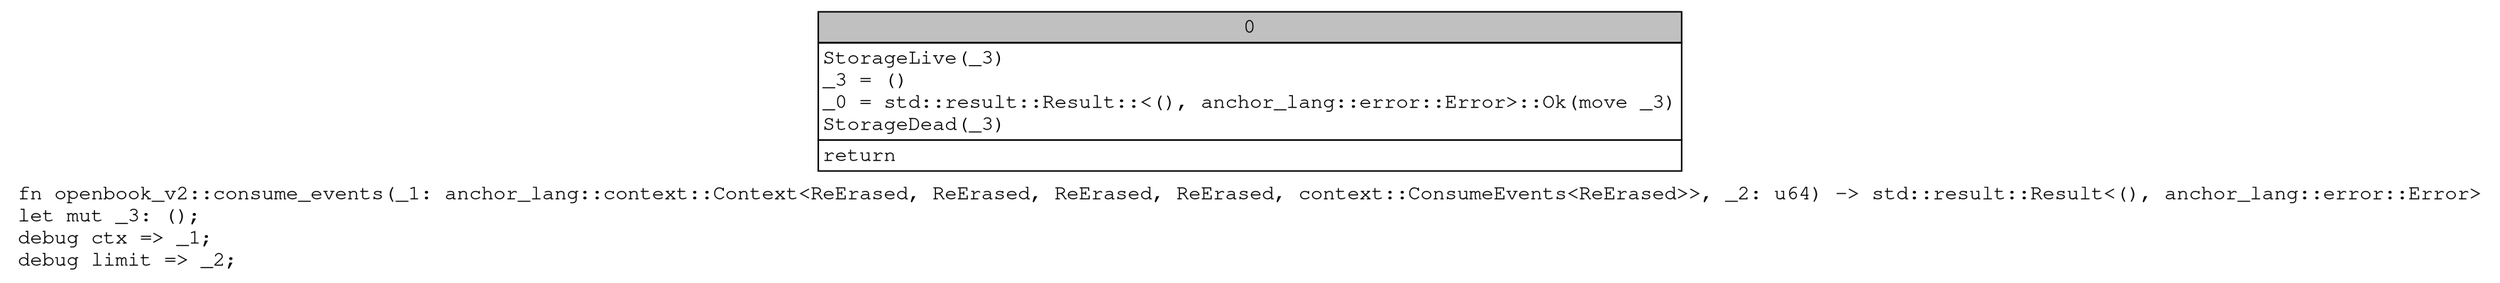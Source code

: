 digraph Mir_0_1175 {
    graph [fontname="Courier, monospace"];
    node [fontname="Courier, monospace"];
    edge [fontname="Courier, monospace"];
    label=<fn openbook_v2::consume_events(_1: anchor_lang::context::Context&lt;ReErased, ReErased, ReErased, ReErased, context::ConsumeEvents&lt;ReErased&gt;&gt;, _2: u64) -&gt; std::result::Result&lt;(), anchor_lang::error::Error&gt;<br align="left"/>let mut _3: ();<br align="left"/>debug ctx =&gt; _1;<br align="left"/>debug limit =&gt; _2;<br align="left"/>>;
    bb0__0_1175 [shape="none", label=<<table border="0" cellborder="1" cellspacing="0"><tr><td bgcolor="gray" align="center" colspan="1">0</td></tr><tr><td align="left" balign="left">StorageLive(_3)<br/>_3 = ()<br/>_0 = std::result::Result::&lt;(), anchor_lang::error::Error&gt;::Ok(move _3)<br/>StorageDead(_3)<br/></td></tr><tr><td align="left">return</td></tr></table>>];
}
